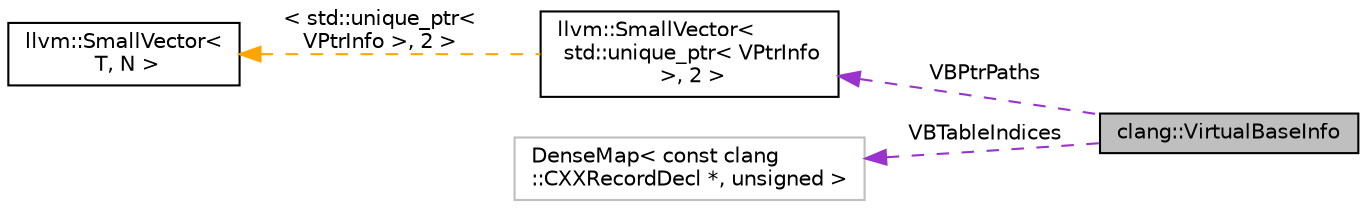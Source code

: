 digraph "clang::VirtualBaseInfo"
{
 // LATEX_PDF_SIZE
  bgcolor="transparent";
  edge [fontname="Helvetica",fontsize="10",labelfontname="Helvetica",labelfontsize="10"];
  node [fontname="Helvetica",fontsize="10",shape=record];
  rankdir="LR";
  Node1 [label="clang::VirtualBaseInfo",height=0.2,width=0.4,color="black", fillcolor="grey75", style="filled", fontcolor="black",tooltip="All virtual base related information about a given record decl."];
  Node2 -> Node1 [dir="back",color="darkorchid3",fontsize="10",style="dashed",label=" VBPtrPaths" ,fontname="Helvetica"];
  Node2 [label="llvm::SmallVector\<\l std::unique_ptr\< VPtrInfo\l \>, 2 \>",height=0.2,width=0.4,color="black",URL="$classllvm_1_1SmallVector.html",tooltip=" "];
  Node3 -> Node2 [dir="back",color="orange",fontsize="10",style="dashed",label=" \< std::unique_ptr\<\l VPtrInfo \>, 2 \>" ,fontname="Helvetica"];
  Node3 [label="llvm::SmallVector\<\l T, N \>",height=0.2,width=0.4,color="black",URL="$classllvm_1_1SmallVector.html",tooltip=" "];
  Node4 -> Node1 [dir="back",color="darkorchid3",fontsize="10",style="dashed",label=" VBTableIndices" ,fontname="Helvetica"];
  Node4 [label="DenseMap\< const clang\l::CXXRecordDecl *, unsigned \>",height=0.2,width=0.4,color="grey75",tooltip=" "];
}

